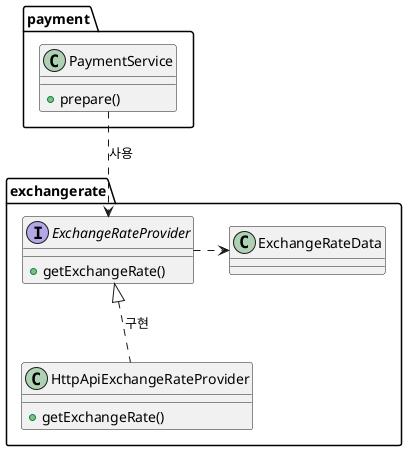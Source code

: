 @startuml
package payment {
    class PaymentService {
        + prepare()
    }
}

package exchangerate {
    interface ExchangeRateProvider {
        + getExchangeRate()
    }

    class HttpApiExchangeRateProvider {
        + getExchangeRate()
    }

    class ExchangeRateData {
    }
}

PaymentService ..> ExchangeRateProvider : 사용
ExchangeRateProvider <|.. HttpApiExchangeRateProvider : 구현
ExchangeRateProvider .r.> ExchangeRateData
@enduml